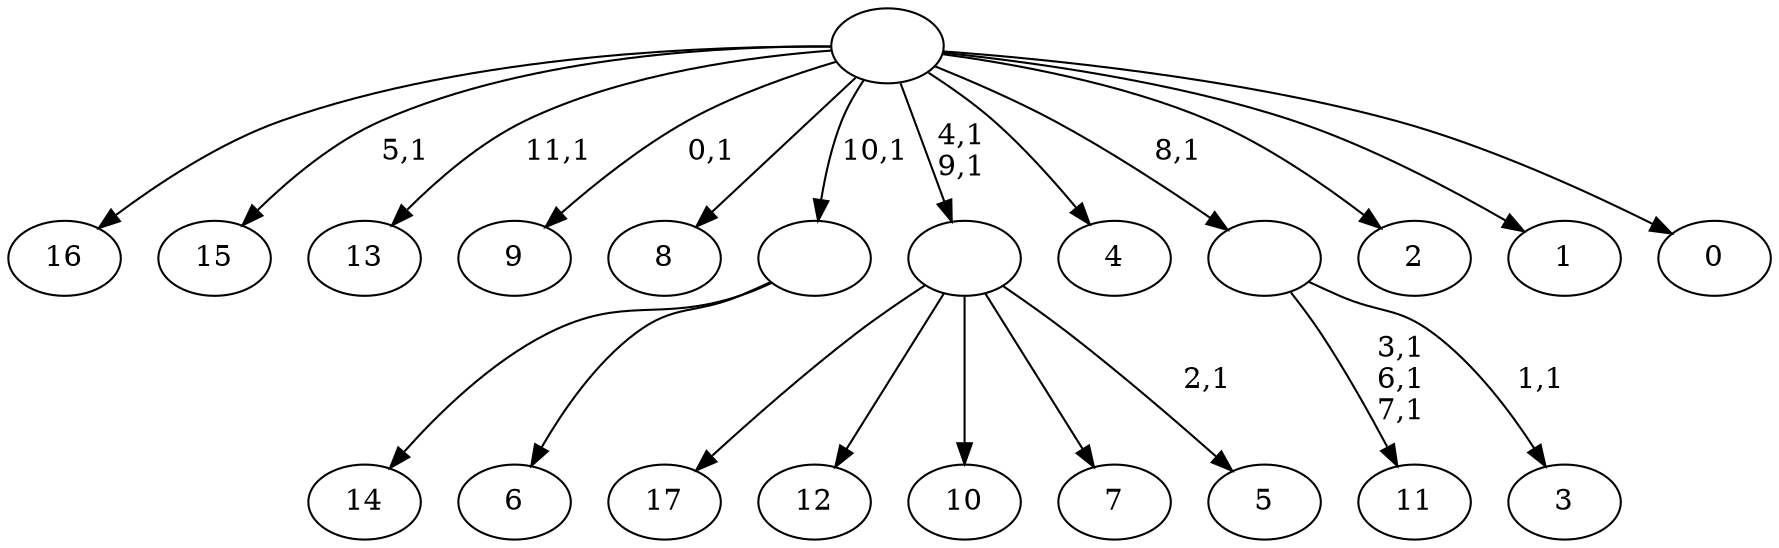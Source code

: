 digraph T {
	30 [label="17"]
	29 [label="16"]
	28 [label="15"]
	26 [label="14"]
	25 [label="13"]
	23 [label="12"]
	22 [label="11"]
	18 [label="10"]
	17 [label="9"]
	15 [label="8"]
	14 [label="7"]
	13 [label="6"]
	12 [label=""]
	11 [label="5"]
	9 [label=""]
	7 [label="4"]
	6 [label="3"]
	4 [label=""]
	3 [label="2"]
	2 [label="1"]
	1 [label="0"]
	0 [label=""]
	12 -> 26 [label=""]
	12 -> 13 [label=""]
	9 -> 11 [label="2,1"]
	9 -> 30 [label=""]
	9 -> 23 [label=""]
	9 -> 18 [label=""]
	9 -> 14 [label=""]
	4 -> 6 [label="1,1"]
	4 -> 22 [label="3,1\n6,1\n7,1"]
	0 -> 9 [label="4,1\n9,1"]
	0 -> 17 [label="0,1"]
	0 -> 25 [label="11,1"]
	0 -> 28 [label="5,1"]
	0 -> 29 [label=""]
	0 -> 15 [label=""]
	0 -> 12 [label="10,1"]
	0 -> 7 [label=""]
	0 -> 4 [label="8,1"]
	0 -> 3 [label=""]
	0 -> 2 [label=""]
	0 -> 1 [label=""]
}
